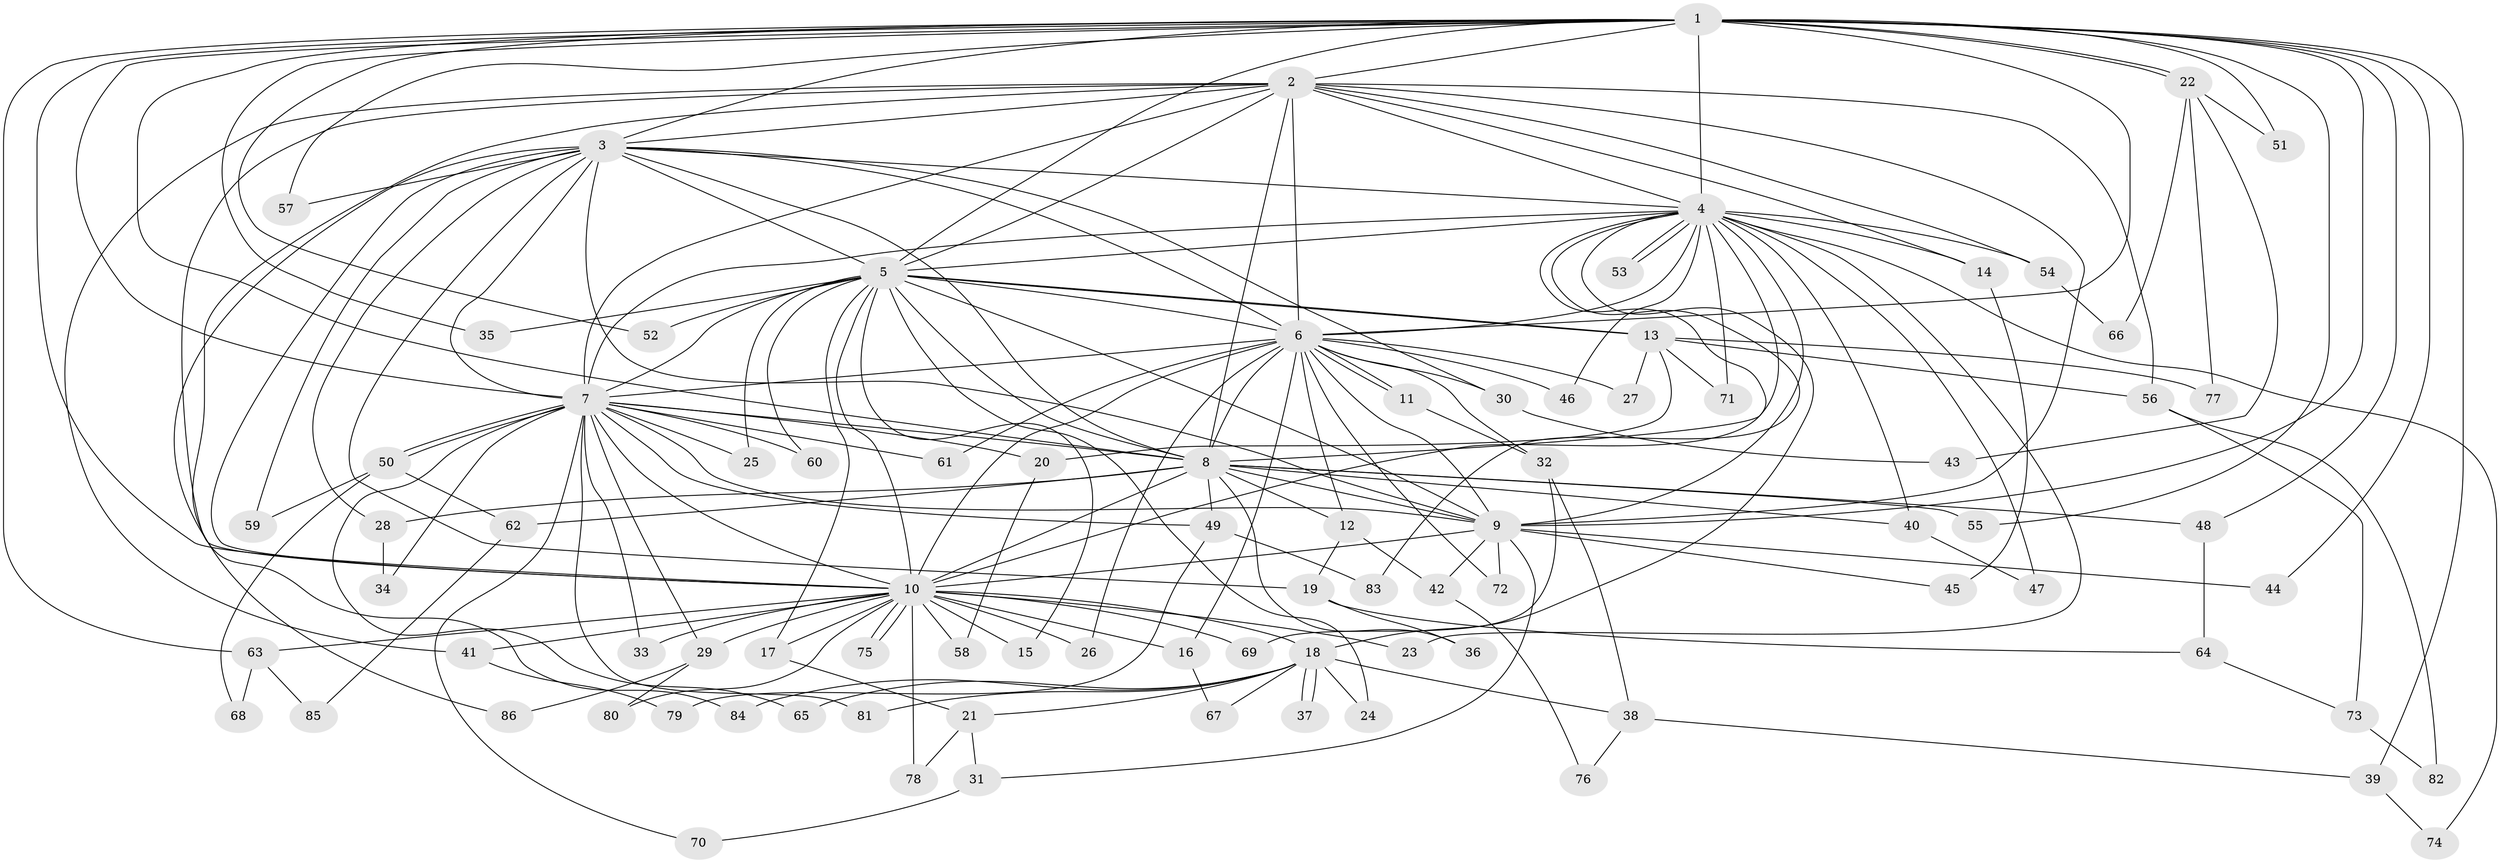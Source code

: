 // Generated by graph-tools (version 1.1) at 2025/34/03/09/25 02:34:53]
// undirected, 86 vertices, 197 edges
graph export_dot {
graph [start="1"]
  node [color=gray90,style=filled];
  1;
  2;
  3;
  4;
  5;
  6;
  7;
  8;
  9;
  10;
  11;
  12;
  13;
  14;
  15;
  16;
  17;
  18;
  19;
  20;
  21;
  22;
  23;
  24;
  25;
  26;
  27;
  28;
  29;
  30;
  31;
  32;
  33;
  34;
  35;
  36;
  37;
  38;
  39;
  40;
  41;
  42;
  43;
  44;
  45;
  46;
  47;
  48;
  49;
  50;
  51;
  52;
  53;
  54;
  55;
  56;
  57;
  58;
  59;
  60;
  61;
  62;
  63;
  64;
  65;
  66;
  67;
  68;
  69;
  70;
  71;
  72;
  73;
  74;
  75;
  76;
  77;
  78;
  79;
  80;
  81;
  82;
  83;
  84;
  85;
  86;
  1 -- 2;
  1 -- 3;
  1 -- 4;
  1 -- 5;
  1 -- 6;
  1 -- 7;
  1 -- 8;
  1 -- 9;
  1 -- 10;
  1 -- 22;
  1 -- 22;
  1 -- 35;
  1 -- 39;
  1 -- 44;
  1 -- 48;
  1 -- 51;
  1 -- 52;
  1 -- 55;
  1 -- 57;
  1 -- 63;
  2 -- 3;
  2 -- 4;
  2 -- 5;
  2 -- 6;
  2 -- 7;
  2 -- 8;
  2 -- 9;
  2 -- 10;
  2 -- 14;
  2 -- 41;
  2 -- 54;
  2 -- 56;
  2 -- 86;
  3 -- 4;
  3 -- 5;
  3 -- 6;
  3 -- 7;
  3 -- 8;
  3 -- 9;
  3 -- 10;
  3 -- 19;
  3 -- 28;
  3 -- 30;
  3 -- 57;
  3 -- 59;
  3 -- 84;
  4 -- 5;
  4 -- 6;
  4 -- 7;
  4 -- 8;
  4 -- 9;
  4 -- 10;
  4 -- 14;
  4 -- 18;
  4 -- 23;
  4 -- 40;
  4 -- 46;
  4 -- 47;
  4 -- 53;
  4 -- 53;
  4 -- 54;
  4 -- 71;
  4 -- 74;
  4 -- 83;
  5 -- 6;
  5 -- 7;
  5 -- 8;
  5 -- 9;
  5 -- 10;
  5 -- 13;
  5 -- 13;
  5 -- 15;
  5 -- 17;
  5 -- 24;
  5 -- 25;
  5 -- 35;
  5 -- 52;
  5 -- 60;
  6 -- 7;
  6 -- 8;
  6 -- 9;
  6 -- 10;
  6 -- 11;
  6 -- 11;
  6 -- 12;
  6 -- 16;
  6 -- 26;
  6 -- 27;
  6 -- 30;
  6 -- 32;
  6 -- 46;
  6 -- 61;
  6 -- 72;
  7 -- 8;
  7 -- 9;
  7 -- 10;
  7 -- 20;
  7 -- 25;
  7 -- 29;
  7 -- 33;
  7 -- 34;
  7 -- 49;
  7 -- 50;
  7 -- 50;
  7 -- 60;
  7 -- 61;
  7 -- 65;
  7 -- 70;
  7 -- 81;
  8 -- 9;
  8 -- 10;
  8 -- 12;
  8 -- 28;
  8 -- 36;
  8 -- 40;
  8 -- 48;
  8 -- 49;
  8 -- 55;
  8 -- 62;
  9 -- 10;
  9 -- 31;
  9 -- 42;
  9 -- 44;
  9 -- 45;
  9 -- 72;
  10 -- 15;
  10 -- 16;
  10 -- 17;
  10 -- 18;
  10 -- 23;
  10 -- 26;
  10 -- 29;
  10 -- 33;
  10 -- 41;
  10 -- 58;
  10 -- 63;
  10 -- 69;
  10 -- 75;
  10 -- 75;
  10 -- 78;
  10 -- 80;
  11 -- 32;
  12 -- 19;
  12 -- 42;
  13 -- 20;
  13 -- 27;
  13 -- 56;
  13 -- 71;
  13 -- 77;
  14 -- 45;
  16 -- 67;
  17 -- 21;
  18 -- 21;
  18 -- 24;
  18 -- 37;
  18 -- 37;
  18 -- 38;
  18 -- 65;
  18 -- 67;
  18 -- 81;
  18 -- 84;
  19 -- 36;
  19 -- 64;
  20 -- 58;
  21 -- 31;
  21 -- 78;
  22 -- 43;
  22 -- 51;
  22 -- 66;
  22 -- 77;
  28 -- 34;
  29 -- 80;
  29 -- 86;
  30 -- 43;
  31 -- 70;
  32 -- 38;
  32 -- 69;
  38 -- 39;
  38 -- 76;
  39 -- 74;
  40 -- 47;
  41 -- 79;
  42 -- 76;
  48 -- 64;
  49 -- 79;
  49 -- 83;
  50 -- 59;
  50 -- 62;
  50 -- 68;
  54 -- 66;
  56 -- 73;
  56 -- 82;
  62 -- 85;
  63 -- 68;
  63 -- 85;
  64 -- 73;
  73 -- 82;
}
